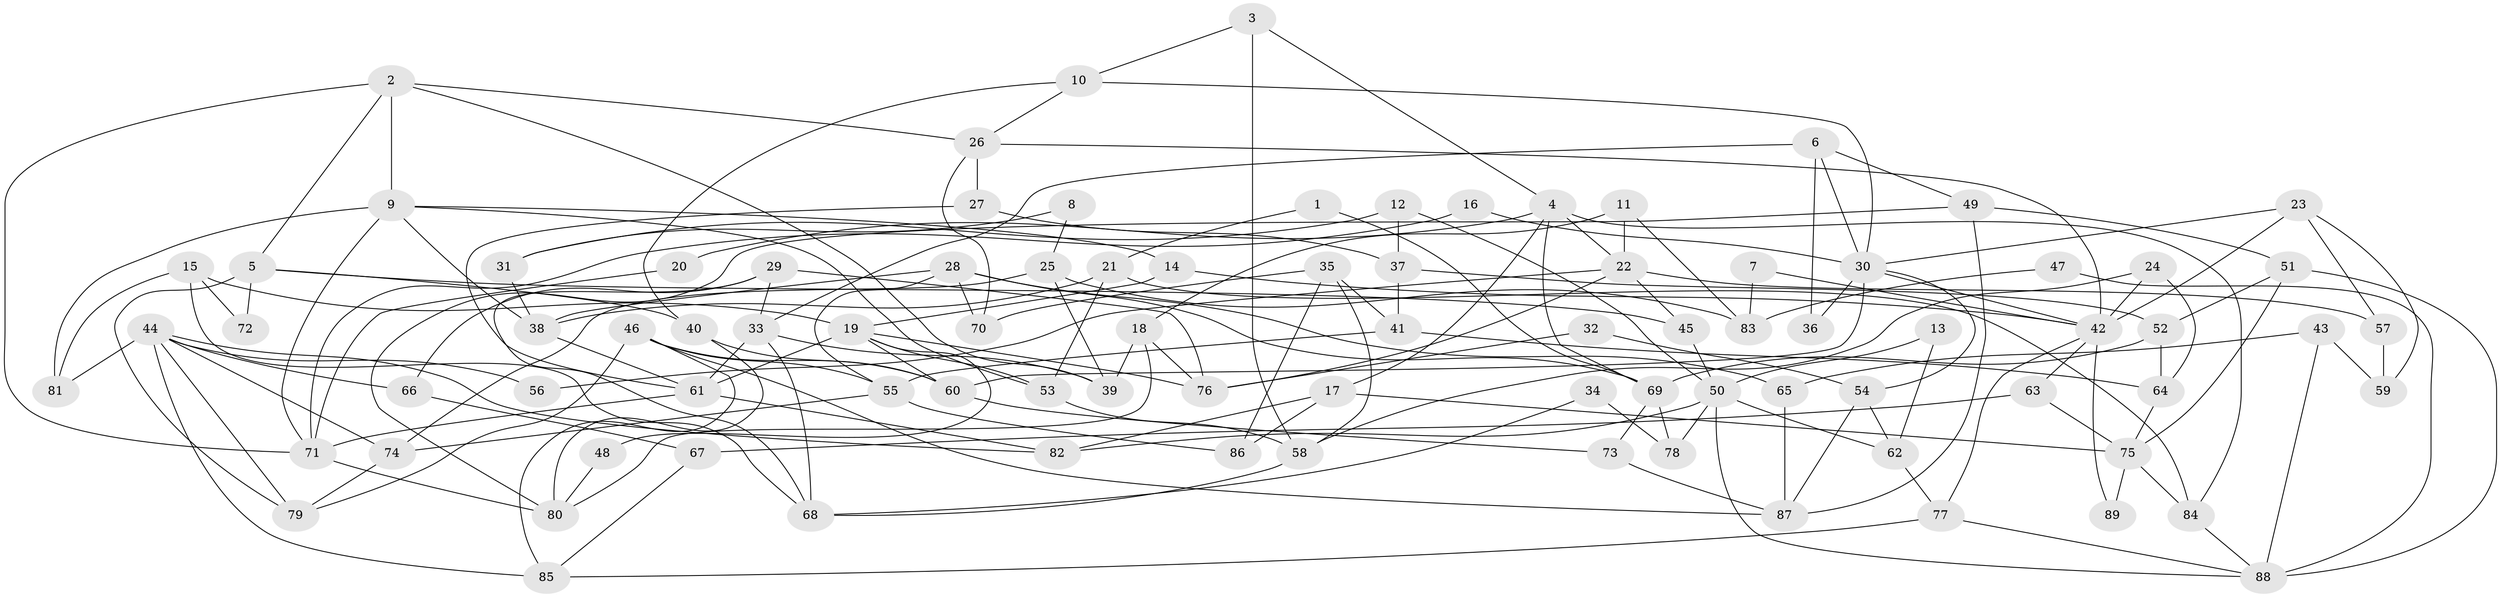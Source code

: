 // Generated by graph-tools (version 1.1) at 2025/15/03/09/25 04:15:15]
// undirected, 89 vertices, 178 edges
graph export_dot {
graph [start="1"]
  node [color=gray90,style=filled];
  1;
  2;
  3;
  4;
  5;
  6;
  7;
  8;
  9;
  10;
  11;
  12;
  13;
  14;
  15;
  16;
  17;
  18;
  19;
  20;
  21;
  22;
  23;
  24;
  25;
  26;
  27;
  28;
  29;
  30;
  31;
  32;
  33;
  34;
  35;
  36;
  37;
  38;
  39;
  40;
  41;
  42;
  43;
  44;
  45;
  46;
  47;
  48;
  49;
  50;
  51;
  52;
  53;
  54;
  55;
  56;
  57;
  58;
  59;
  60;
  61;
  62;
  63;
  64;
  65;
  66;
  67;
  68;
  69;
  70;
  71;
  72;
  73;
  74;
  75;
  76;
  77;
  78;
  79;
  80;
  81;
  82;
  83;
  84;
  85;
  86;
  87;
  88;
  89;
  1 -- 69;
  1 -- 21;
  2 -- 9;
  2 -- 71;
  2 -- 5;
  2 -- 26;
  2 -- 39;
  3 -- 58;
  3 -- 10;
  3 -- 4;
  4 -- 17;
  4 -- 20;
  4 -- 22;
  4 -- 69;
  4 -- 84;
  5 -- 40;
  5 -- 45;
  5 -- 72;
  5 -- 79;
  6 -- 33;
  6 -- 30;
  6 -- 36;
  6 -- 49;
  7 -- 42;
  7 -- 83;
  8 -- 25;
  8 -- 31;
  9 -- 53;
  9 -- 38;
  9 -- 14;
  9 -- 71;
  9 -- 81;
  10 -- 26;
  10 -- 40;
  10 -- 30;
  11 -- 18;
  11 -- 22;
  11 -- 83;
  12 -- 37;
  12 -- 50;
  12 -- 31;
  13 -- 62;
  13 -- 50;
  14 -- 42;
  14 -- 19;
  15 -- 81;
  15 -- 68;
  15 -- 19;
  15 -- 72;
  16 -- 71;
  16 -- 30;
  17 -- 75;
  17 -- 82;
  17 -- 86;
  18 -- 76;
  18 -- 80;
  18 -- 39;
  19 -- 48;
  19 -- 53;
  19 -- 60;
  19 -- 61;
  19 -- 76;
  20 -- 71;
  21 -- 53;
  21 -- 84;
  21 -- 38;
  22 -- 45;
  22 -- 56;
  22 -- 57;
  22 -- 76;
  23 -- 59;
  23 -- 30;
  23 -- 42;
  23 -- 57;
  24 -- 42;
  24 -- 64;
  24 -- 58;
  25 -- 74;
  25 -- 39;
  25 -- 83;
  26 -- 42;
  26 -- 27;
  26 -- 70;
  27 -- 61;
  27 -- 37;
  28 -- 55;
  28 -- 38;
  28 -- 65;
  28 -- 69;
  28 -- 70;
  29 -- 76;
  29 -- 68;
  29 -- 33;
  29 -- 66;
  30 -- 60;
  30 -- 36;
  30 -- 42;
  30 -- 54;
  31 -- 38;
  32 -- 76;
  32 -- 54;
  33 -- 39;
  33 -- 61;
  33 -- 68;
  34 -- 68;
  34 -- 78;
  35 -- 41;
  35 -- 70;
  35 -- 58;
  35 -- 86;
  37 -- 52;
  37 -- 41;
  38 -- 61;
  40 -- 60;
  40 -- 80;
  41 -- 55;
  41 -- 64;
  42 -- 63;
  42 -- 77;
  42 -- 89;
  43 -- 88;
  43 -- 65;
  43 -- 59;
  44 -- 79;
  44 -- 82;
  44 -- 56;
  44 -- 66;
  44 -- 74;
  44 -- 81;
  44 -- 85;
  45 -- 50;
  46 -- 85;
  46 -- 55;
  46 -- 60;
  46 -- 79;
  46 -- 87;
  47 -- 88;
  47 -- 83;
  48 -- 80;
  49 -- 87;
  49 -- 51;
  49 -- 80;
  50 -- 88;
  50 -- 62;
  50 -- 78;
  50 -- 82;
  51 -- 52;
  51 -- 75;
  51 -- 88;
  52 -- 64;
  52 -- 69;
  53 -- 58;
  54 -- 87;
  54 -- 62;
  55 -- 86;
  55 -- 74;
  57 -- 59;
  58 -- 68;
  60 -- 73;
  61 -- 71;
  61 -- 82;
  62 -- 77;
  63 -- 75;
  63 -- 67;
  64 -- 75;
  65 -- 87;
  66 -- 67;
  67 -- 85;
  69 -- 73;
  69 -- 78;
  71 -- 80;
  73 -- 87;
  74 -- 79;
  75 -- 84;
  75 -- 89;
  77 -- 85;
  77 -- 88;
  84 -- 88;
}
